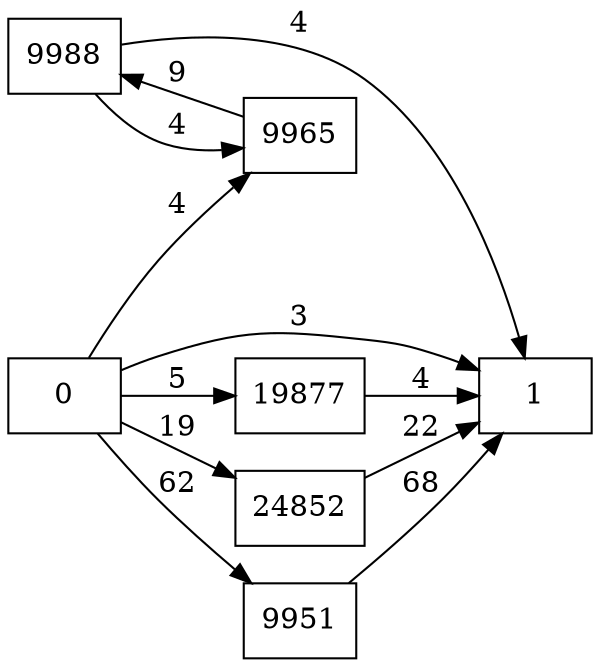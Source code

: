 digraph {
	graph [rankdir=LR]
	node [shape=rectangle]
	9951 -> 1 [label=68]
	9965 -> 9988 [label=9]
	9988 -> 9965 [label=4]
	9988 -> 1 [label=4]
	19877 -> 1 [label=4]
	24852 -> 1 [label=22]
	0 -> 1 [label=3]
	0 -> 9951 [label=62]
	0 -> 9965 [label=4]
	0 -> 19877 [label=5]
	0 -> 24852 [label=19]
}
